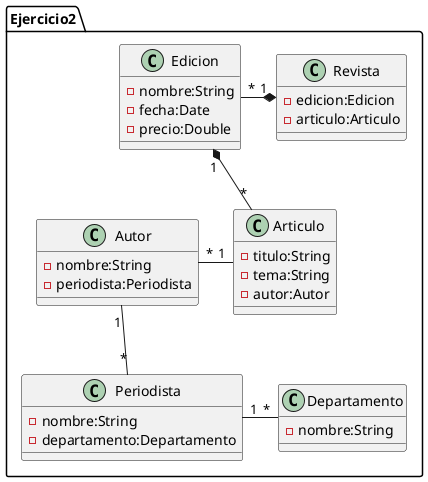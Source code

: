 /'Una organización produce una serie de revistas periódicas.
Cada revista tiene muchas edicionesconteniendo el nombre de edición, la fecha de edición, y el precio de la revista.
En cada ediciónaparecen una serie de artículos , cada uno con su titulo, tema, autor, etc.
Cada articulo puede habersido escrito por uno o mas periodistas pertenecientes a la organización,
en donde cada periodistapertenece a un determinado departamento dentro de dicha organización'/


@startuml
package Ejercicio2{
    class Revista{
        -edicion:Edicion
        -articulo:Articulo
    }

    class Edicion{
        -nombre:String
        -fecha:Date
        -precio:Double
    }

    class Articulo{
        -titulo:String
        -tema:String
        -autor:Autor
    }

    class Autor{
        -nombre:String
        -periodista:Periodista
    }

    class Periodista{
        -nombre:String
        -departamento:Departamento
    }

    class Departamento{
        -nombre:String
    }
}

Revista "1" *-left- "*" Edicion
Edicion "1" *-- "*" Articulo
Articulo "1" -left- "*" Autor
Autor "1" -down- "*" Periodista
Periodista "1" -right- "*" Departamento

@enduml